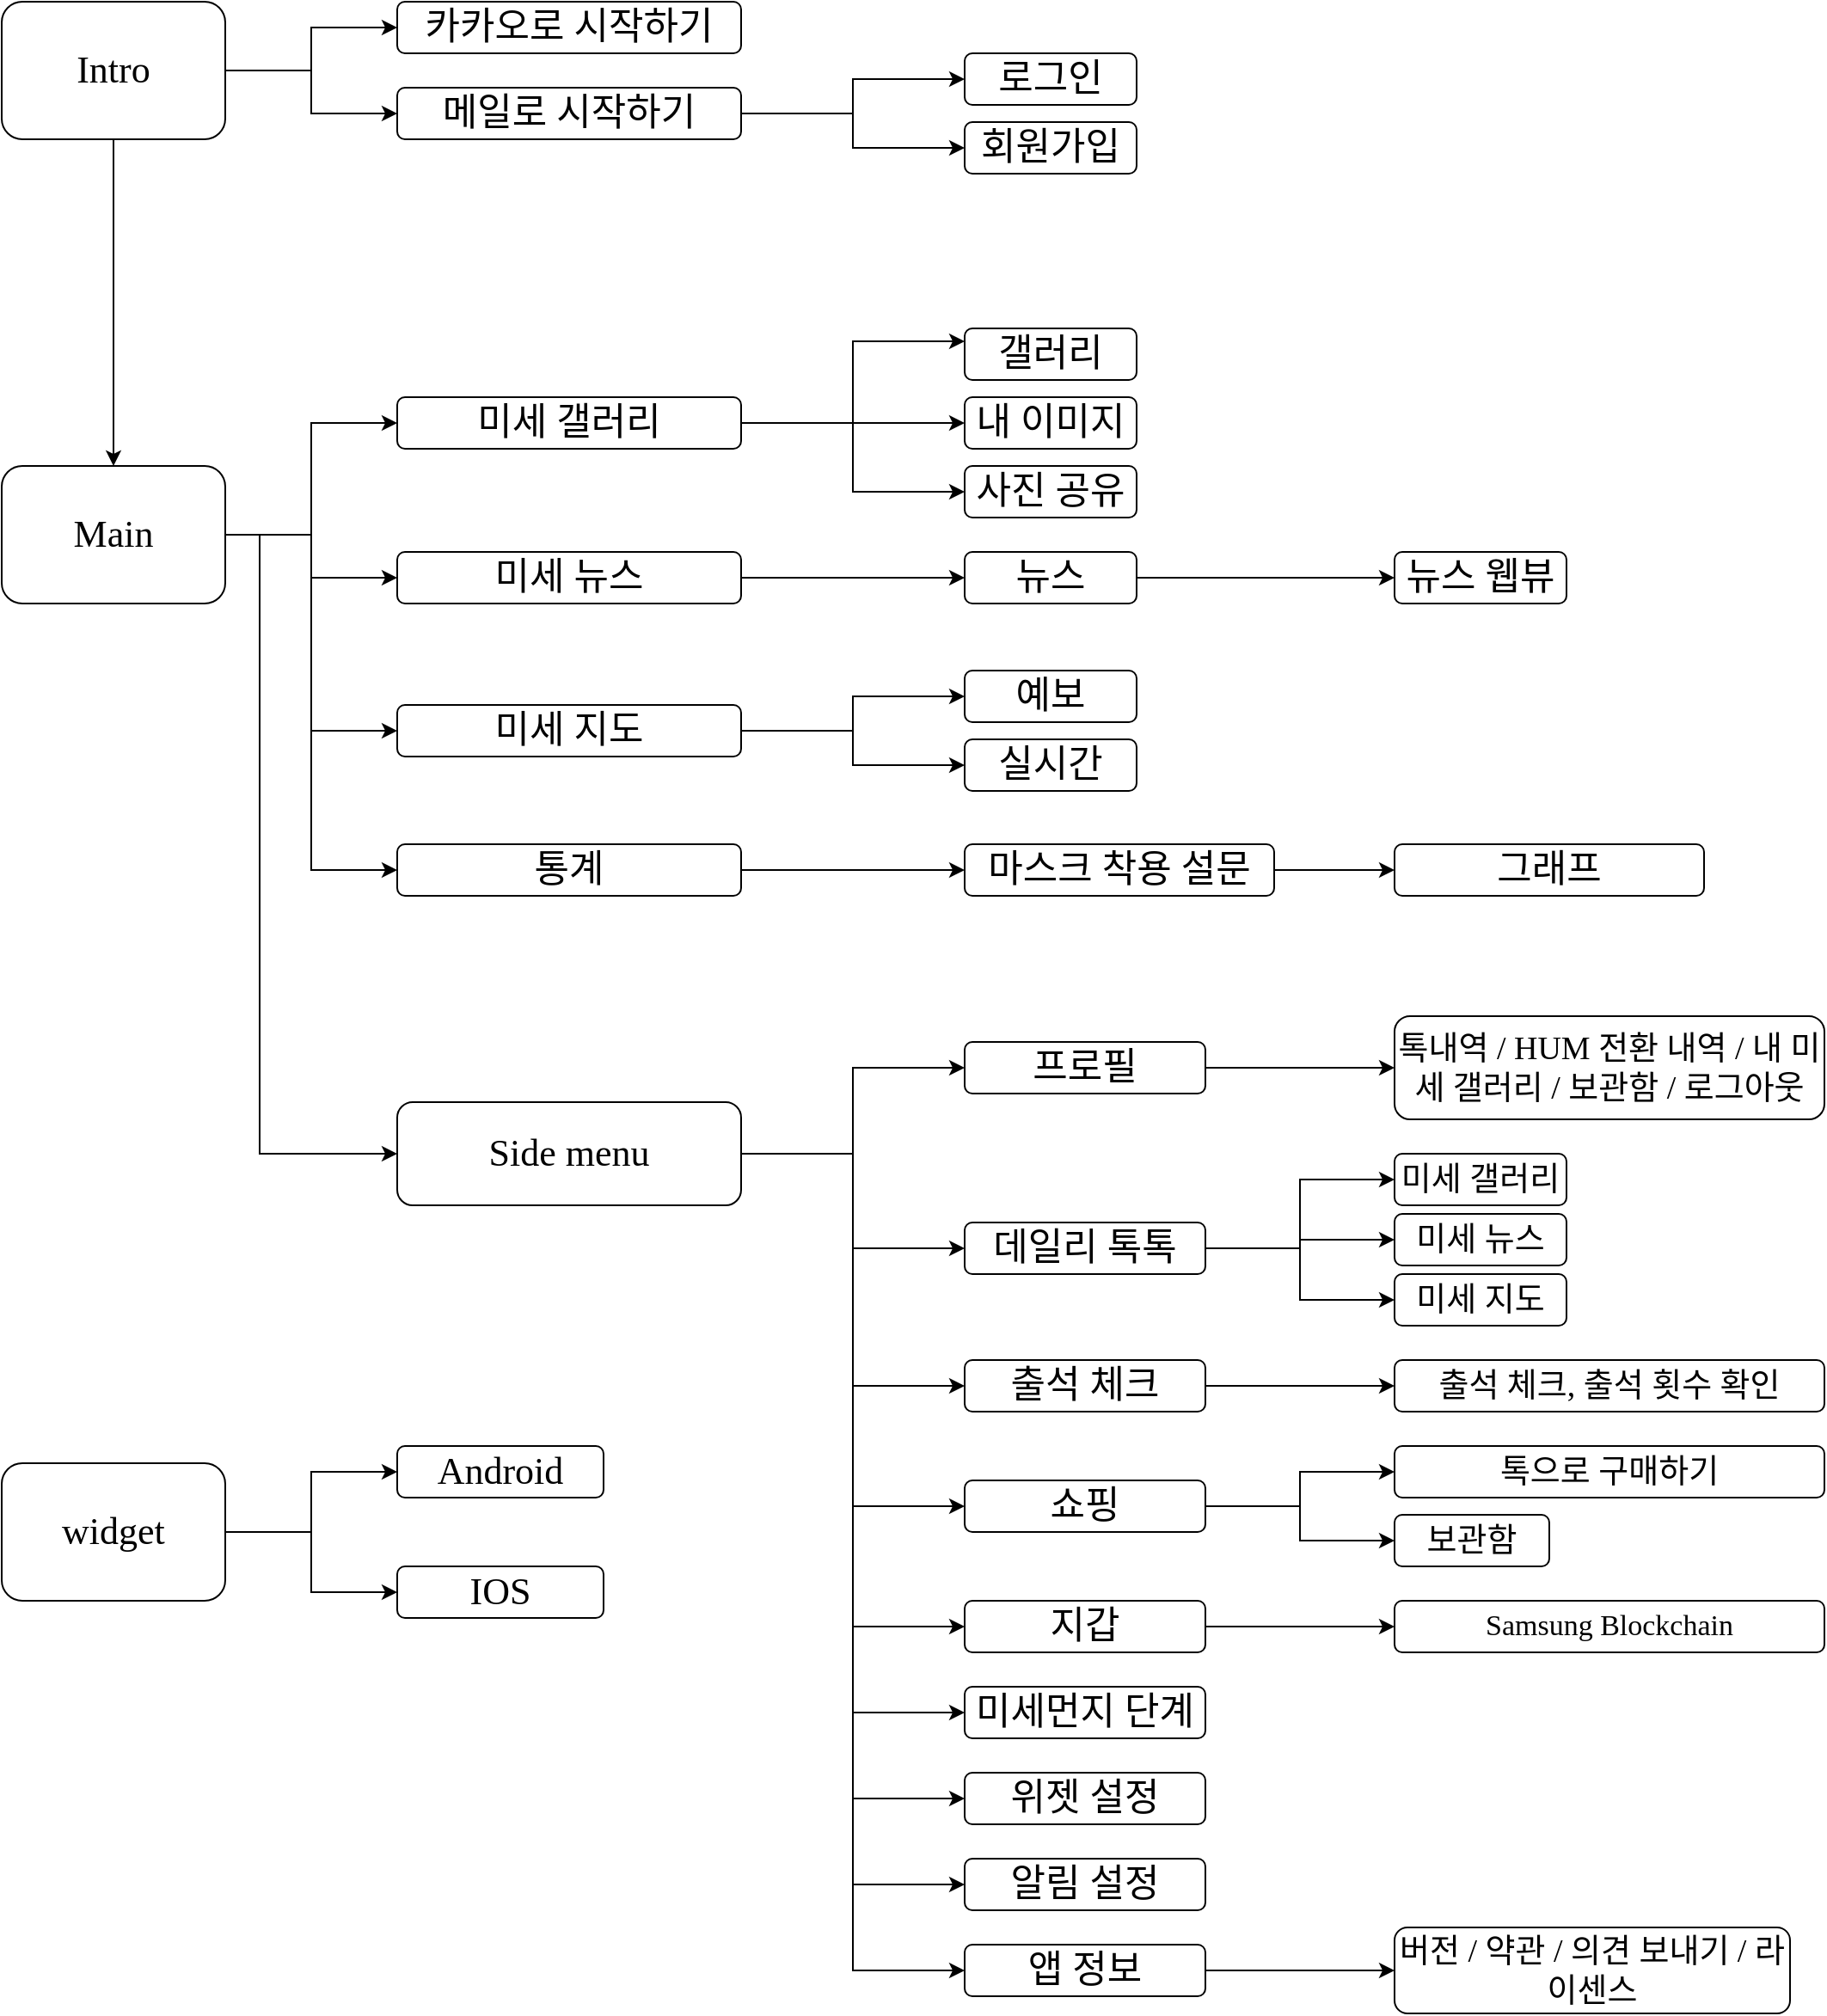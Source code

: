 <mxfile version="13.6.0" type="github">
  <diagram id="6a731a19-8d31-9384-78a2-239565b7b9f0" name="Page-1">
    <mxGraphModel dx="2754" dy="2020" grid="1" gridSize="10" guides="1" tooltips="1" connect="1" arrows="1" fold="1" page="1" pageScale="1" pageWidth="1169" pageHeight="827" background="#ffffff" math="0" shadow="0">
      <root>
        <mxCell id="0" />
        <mxCell id="1" parent="0" />
        <mxCell id="qgP3G6Yp0AdrARfNXi05-150" style="edgeStyle=orthogonalEdgeStyle;rounded=0;orthogonalLoop=1;jettySize=auto;html=1;exitX=1;exitY=0.5;exitDx=0;exitDy=0;fontFamily=Verdana;fontSize=22;" edge="1" parent="1" source="qgP3G6Yp0AdrARfNXi05-143" target="qgP3G6Yp0AdrARfNXi05-146">
          <mxGeometry relative="1" as="geometry" />
        </mxCell>
        <mxCell id="qgP3G6Yp0AdrARfNXi05-151" style="edgeStyle=orthogonalEdgeStyle;rounded=0;orthogonalLoop=1;jettySize=auto;html=1;entryX=0;entryY=0.5;entryDx=0;entryDy=0;fontFamily=Verdana;fontSize=22;" edge="1" parent="1" source="qgP3G6Yp0AdrARfNXi05-143" target="qgP3G6Yp0AdrARfNXi05-147">
          <mxGeometry relative="1" as="geometry" />
        </mxCell>
        <mxCell id="qgP3G6Yp0AdrARfNXi05-156" style="edgeStyle=orthogonalEdgeStyle;rounded=0;orthogonalLoop=1;jettySize=auto;html=1;entryX=0.5;entryY=0;entryDx=0;entryDy=0;fontFamily=Verdana;fontSize=22;" edge="1" parent="1" source="qgP3G6Yp0AdrARfNXi05-143" target="qgP3G6Yp0AdrARfNXi05-155">
          <mxGeometry relative="1" as="geometry" />
        </mxCell>
        <mxCell id="qgP3G6Yp0AdrARfNXi05-143" value="Intro" style="rounded=1;whiteSpace=wrap;html=1;fontFamily=Verdana;fontSize=22;" vertex="1" parent="1">
          <mxGeometry x="70" y="40" width="130" height="80" as="geometry" />
        </mxCell>
        <mxCell id="qgP3G6Yp0AdrARfNXi05-146" value="카카오로 시작하기" style="rounded=1;whiteSpace=wrap;html=1;fontFamily=Verdana;fontSize=22;" vertex="1" parent="1">
          <mxGeometry x="300" y="40" width="200" height="30" as="geometry" />
        </mxCell>
        <mxCell id="qgP3G6Yp0AdrARfNXi05-152" style="edgeStyle=orthogonalEdgeStyle;rounded=0;orthogonalLoop=1;jettySize=auto;html=1;fontFamily=Verdana;fontSize=22;" edge="1" parent="1" source="qgP3G6Yp0AdrARfNXi05-147" target="qgP3G6Yp0AdrARfNXi05-148">
          <mxGeometry relative="1" as="geometry" />
        </mxCell>
        <mxCell id="qgP3G6Yp0AdrARfNXi05-153" style="edgeStyle=orthogonalEdgeStyle;rounded=0;orthogonalLoop=1;jettySize=auto;html=1;entryX=0;entryY=0.5;entryDx=0;entryDy=0;fontFamily=Verdana;fontSize=22;" edge="1" parent="1" source="qgP3G6Yp0AdrARfNXi05-147" target="qgP3G6Yp0AdrARfNXi05-149">
          <mxGeometry relative="1" as="geometry" />
        </mxCell>
        <mxCell id="qgP3G6Yp0AdrARfNXi05-147" value="메일로 시작하기" style="rounded=1;whiteSpace=wrap;html=1;fontFamily=Verdana;fontSize=22;" vertex="1" parent="1">
          <mxGeometry x="300" y="90" width="200" height="30" as="geometry" />
        </mxCell>
        <mxCell id="qgP3G6Yp0AdrARfNXi05-148" value="로그인" style="rounded=1;whiteSpace=wrap;html=1;fontFamily=Verdana;fontSize=22;" vertex="1" parent="1">
          <mxGeometry x="630" y="70" width="100" height="30" as="geometry" />
        </mxCell>
        <mxCell id="qgP3G6Yp0AdrARfNXi05-149" value="회원가입" style="rounded=1;whiteSpace=wrap;html=1;fontFamily=Verdana;fontSize=22;" vertex="1" parent="1">
          <mxGeometry x="630" y="110" width="100" height="30" as="geometry" />
        </mxCell>
        <mxCell id="qgP3G6Yp0AdrARfNXi05-161" style="edgeStyle=orthogonalEdgeStyle;rounded=0;orthogonalLoop=1;jettySize=auto;html=1;entryX=0;entryY=0.5;entryDx=0;entryDy=0;fontFamily=Verdana;fontSize=22;" edge="1" parent="1" source="qgP3G6Yp0AdrARfNXi05-155" target="qgP3G6Yp0AdrARfNXi05-157">
          <mxGeometry relative="1" as="geometry" />
        </mxCell>
        <mxCell id="qgP3G6Yp0AdrARfNXi05-162" style="edgeStyle=orthogonalEdgeStyle;rounded=0;orthogonalLoop=1;jettySize=auto;html=1;fontFamily=Verdana;fontSize=22;" edge="1" parent="1" source="qgP3G6Yp0AdrARfNXi05-155" target="qgP3G6Yp0AdrARfNXi05-158">
          <mxGeometry relative="1" as="geometry" />
        </mxCell>
        <mxCell id="qgP3G6Yp0AdrARfNXi05-166" style="edgeStyle=orthogonalEdgeStyle;rounded=0;orthogonalLoop=1;jettySize=auto;html=1;entryX=0;entryY=0.5;entryDx=0;entryDy=0;fontFamily=Verdana;fontSize=22;" edge="1" parent="1" source="qgP3G6Yp0AdrARfNXi05-155" target="qgP3G6Yp0AdrARfNXi05-165">
          <mxGeometry relative="1" as="geometry">
            <Array as="points">
              <mxPoint x="220" y="350" />
              <mxPoint x="220" y="710" />
            </Array>
          </mxGeometry>
        </mxCell>
        <mxCell id="qgP3G6Yp0AdrARfNXi05-186" style="edgeStyle=orthogonalEdgeStyle;rounded=0;orthogonalLoop=1;jettySize=auto;html=1;entryX=0;entryY=0.5;entryDx=0;entryDy=0;fontFamily=Verdana;fontSize=22;" edge="1" parent="1" source="qgP3G6Yp0AdrARfNXi05-155" target="qgP3G6Yp0AdrARfNXi05-159">
          <mxGeometry relative="1" as="geometry" />
        </mxCell>
        <mxCell id="qgP3G6Yp0AdrARfNXi05-187" style="edgeStyle=orthogonalEdgeStyle;rounded=0;orthogonalLoop=1;jettySize=auto;html=1;entryX=0;entryY=0.5;entryDx=0;entryDy=0;fontFamily=Verdana;fontSize=22;" edge="1" parent="1" source="qgP3G6Yp0AdrARfNXi05-155" target="qgP3G6Yp0AdrARfNXi05-160">
          <mxGeometry relative="1" as="geometry" />
        </mxCell>
        <mxCell id="qgP3G6Yp0AdrARfNXi05-155" value="Main" style="rounded=1;whiteSpace=wrap;html=1;fontFamily=Verdana;fontSize=22;" vertex="1" parent="1">
          <mxGeometry x="70" y="310" width="130" height="80" as="geometry" />
        </mxCell>
        <mxCell id="qgP3G6Yp0AdrARfNXi05-171" style="edgeStyle=orthogonalEdgeStyle;rounded=0;orthogonalLoop=1;jettySize=auto;html=1;entryX=0;entryY=0.25;entryDx=0;entryDy=0;fontFamily=Verdana;fontSize=22;" edge="1" parent="1" source="qgP3G6Yp0AdrARfNXi05-157" target="qgP3G6Yp0AdrARfNXi05-167">
          <mxGeometry relative="1" as="geometry" />
        </mxCell>
        <mxCell id="qgP3G6Yp0AdrARfNXi05-172" style="edgeStyle=orthogonalEdgeStyle;rounded=0;orthogonalLoop=1;jettySize=auto;html=1;fontFamily=Verdana;fontSize=22;" edge="1" parent="1" source="qgP3G6Yp0AdrARfNXi05-157" target="qgP3G6Yp0AdrARfNXi05-169">
          <mxGeometry relative="1" as="geometry" />
        </mxCell>
        <mxCell id="qgP3G6Yp0AdrARfNXi05-173" style="edgeStyle=orthogonalEdgeStyle;rounded=0;orthogonalLoop=1;jettySize=auto;html=1;entryX=0;entryY=0.5;entryDx=0;entryDy=0;fontFamily=Verdana;fontSize=22;" edge="1" parent="1" source="qgP3G6Yp0AdrARfNXi05-157" target="qgP3G6Yp0AdrARfNXi05-170">
          <mxGeometry relative="1" as="geometry" />
        </mxCell>
        <mxCell id="qgP3G6Yp0AdrARfNXi05-157" value="미세 갤러리" style="rounded=1;whiteSpace=wrap;html=1;fontFamily=Verdana;fontSize=22;" vertex="1" parent="1">
          <mxGeometry x="300" y="270" width="200" height="30" as="geometry" />
        </mxCell>
        <mxCell id="qgP3G6Yp0AdrARfNXi05-176" style="edgeStyle=orthogonalEdgeStyle;rounded=0;orthogonalLoop=1;jettySize=auto;html=1;fontFamily=Verdana;fontSize=22;" edge="1" parent="1" source="qgP3G6Yp0AdrARfNXi05-158" target="qgP3G6Yp0AdrARfNXi05-174">
          <mxGeometry relative="1" as="geometry" />
        </mxCell>
        <mxCell id="qgP3G6Yp0AdrARfNXi05-158" value="미세 뉴스" style="rounded=1;whiteSpace=wrap;html=1;fontFamily=Verdana;fontSize=22;" vertex="1" parent="1">
          <mxGeometry x="300" y="360" width="200" height="30" as="geometry" />
        </mxCell>
        <mxCell id="qgP3G6Yp0AdrARfNXi05-180" style="edgeStyle=orthogonalEdgeStyle;rounded=0;orthogonalLoop=1;jettySize=auto;html=1;fontFamily=Verdana;fontSize=22;" edge="1" parent="1" source="qgP3G6Yp0AdrARfNXi05-159" target="qgP3G6Yp0AdrARfNXi05-178">
          <mxGeometry relative="1" as="geometry" />
        </mxCell>
        <mxCell id="qgP3G6Yp0AdrARfNXi05-181" style="edgeStyle=orthogonalEdgeStyle;rounded=0;orthogonalLoop=1;jettySize=auto;html=1;entryX=0;entryY=0.5;entryDx=0;entryDy=0;fontFamily=Verdana;fontSize=22;" edge="1" parent="1" source="qgP3G6Yp0AdrARfNXi05-159" target="qgP3G6Yp0AdrARfNXi05-179">
          <mxGeometry relative="1" as="geometry" />
        </mxCell>
        <mxCell id="qgP3G6Yp0AdrARfNXi05-159" value="미세 지도" style="rounded=1;whiteSpace=wrap;html=1;fontFamily=Verdana;fontSize=22;" vertex="1" parent="1">
          <mxGeometry x="300" y="449" width="200" height="30" as="geometry" />
        </mxCell>
        <mxCell id="qgP3G6Yp0AdrARfNXi05-184" style="edgeStyle=orthogonalEdgeStyle;rounded=0;orthogonalLoop=1;jettySize=auto;html=1;fontFamily=Verdana;fontSize=22;" edge="1" parent="1" source="qgP3G6Yp0AdrARfNXi05-160" target="qgP3G6Yp0AdrARfNXi05-182">
          <mxGeometry relative="1" as="geometry" />
        </mxCell>
        <mxCell id="qgP3G6Yp0AdrARfNXi05-160" value="통계" style="rounded=1;whiteSpace=wrap;html=1;fontFamily=Verdana;fontSize=22;" vertex="1" parent="1">
          <mxGeometry x="300" y="530" width="200" height="30" as="geometry" />
        </mxCell>
        <mxCell id="qgP3G6Yp0AdrARfNXi05-204" style="edgeStyle=orthogonalEdgeStyle;rounded=0;orthogonalLoop=1;jettySize=auto;html=1;entryX=0;entryY=0.5;entryDx=0;entryDy=0;fontFamily=Verdana;fontSize=19;" edge="1" parent="1" source="qgP3G6Yp0AdrARfNXi05-165" target="qgP3G6Yp0AdrARfNXi05-188">
          <mxGeometry relative="1" as="geometry" />
        </mxCell>
        <mxCell id="qgP3G6Yp0AdrARfNXi05-205" style="edgeStyle=orthogonalEdgeStyle;rounded=0;orthogonalLoop=1;jettySize=auto;html=1;entryX=0;entryY=0.5;entryDx=0;entryDy=0;fontFamily=Verdana;fontSize=19;" edge="1" parent="1" source="qgP3G6Yp0AdrARfNXi05-165" target="qgP3G6Yp0AdrARfNXi05-189">
          <mxGeometry relative="1" as="geometry" />
        </mxCell>
        <mxCell id="qgP3G6Yp0AdrARfNXi05-206" style="edgeStyle=orthogonalEdgeStyle;rounded=0;orthogonalLoop=1;jettySize=auto;html=1;entryX=0;entryY=0.5;entryDx=0;entryDy=0;fontFamily=Verdana;fontSize=19;" edge="1" parent="1" source="qgP3G6Yp0AdrARfNXi05-165" target="qgP3G6Yp0AdrARfNXi05-190">
          <mxGeometry relative="1" as="geometry" />
        </mxCell>
        <mxCell id="qgP3G6Yp0AdrARfNXi05-207" style="edgeStyle=orthogonalEdgeStyle;rounded=0;orthogonalLoop=1;jettySize=auto;html=1;entryX=0;entryY=0.5;entryDx=0;entryDy=0;fontFamily=Verdana;fontSize=19;" edge="1" parent="1" source="qgP3G6Yp0AdrARfNXi05-165" target="qgP3G6Yp0AdrARfNXi05-191">
          <mxGeometry relative="1" as="geometry" />
        </mxCell>
        <mxCell id="qgP3G6Yp0AdrARfNXi05-208" style="edgeStyle=orthogonalEdgeStyle;rounded=0;orthogonalLoop=1;jettySize=auto;html=1;entryX=0;entryY=0.5;entryDx=0;entryDy=0;fontFamily=Verdana;fontSize=19;" edge="1" parent="1" source="qgP3G6Yp0AdrARfNXi05-165" target="qgP3G6Yp0AdrARfNXi05-192">
          <mxGeometry relative="1" as="geometry" />
        </mxCell>
        <mxCell id="qgP3G6Yp0AdrARfNXi05-209" style="edgeStyle=orthogonalEdgeStyle;rounded=0;orthogonalLoop=1;jettySize=auto;html=1;entryX=0;entryY=0.5;entryDx=0;entryDy=0;fontFamily=Verdana;fontSize=19;" edge="1" parent="1" source="qgP3G6Yp0AdrARfNXi05-165" target="qgP3G6Yp0AdrARfNXi05-193">
          <mxGeometry relative="1" as="geometry" />
        </mxCell>
        <mxCell id="qgP3G6Yp0AdrARfNXi05-210" style="edgeStyle=orthogonalEdgeStyle;rounded=0;orthogonalLoop=1;jettySize=auto;html=1;entryX=0;entryY=0.5;entryDx=0;entryDy=0;fontFamily=Verdana;fontSize=19;" edge="1" parent="1" source="qgP3G6Yp0AdrARfNXi05-165" target="qgP3G6Yp0AdrARfNXi05-194">
          <mxGeometry relative="1" as="geometry" />
        </mxCell>
        <mxCell id="qgP3G6Yp0AdrARfNXi05-211" style="edgeStyle=orthogonalEdgeStyle;rounded=0;orthogonalLoop=1;jettySize=auto;html=1;entryX=0;entryY=0.5;entryDx=0;entryDy=0;fontFamily=Verdana;fontSize=19;" edge="1" parent="1" source="qgP3G6Yp0AdrARfNXi05-165" target="qgP3G6Yp0AdrARfNXi05-195">
          <mxGeometry relative="1" as="geometry" />
        </mxCell>
        <mxCell id="qgP3G6Yp0AdrARfNXi05-223" style="edgeStyle=orthogonalEdgeStyle;rounded=0;orthogonalLoop=1;jettySize=auto;html=1;entryX=0;entryY=0.5;entryDx=0;entryDy=0;fontFamily=Verdana;fontSize=19;" edge="1" parent="1" source="qgP3G6Yp0AdrARfNXi05-165" target="qgP3G6Yp0AdrARfNXi05-220">
          <mxGeometry relative="1" as="geometry" />
        </mxCell>
        <mxCell id="qgP3G6Yp0AdrARfNXi05-165" value="Side menu" style="rounded=1;whiteSpace=wrap;html=1;fontFamily=Verdana;fontSize=22;" vertex="1" parent="1">
          <mxGeometry x="300" y="680" width="200" height="60" as="geometry" />
        </mxCell>
        <mxCell id="qgP3G6Yp0AdrARfNXi05-167" value="갤러리" style="rounded=1;whiteSpace=wrap;html=1;fontFamily=Verdana;fontSize=22;" vertex="1" parent="1">
          <mxGeometry x="630" y="230" width="100" height="30" as="geometry" />
        </mxCell>
        <mxCell id="qgP3G6Yp0AdrARfNXi05-169" value="내 이미지" style="rounded=1;whiteSpace=wrap;html=1;fontFamily=Verdana;fontSize=22;" vertex="1" parent="1">
          <mxGeometry x="630" y="270" width="100" height="30" as="geometry" />
        </mxCell>
        <mxCell id="qgP3G6Yp0AdrARfNXi05-170" value="사진 공유" style="rounded=1;whiteSpace=wrap;html=1;fontFamily=Verdana;fontSize=22;" vertex="1" parent="1">
          <mxGeometry x="630" y="310" width="100" height="30" as="geometry" />
        </mxCell>
        <mxCell id="qgP3G6Yp0AdrARfNXi05-177" style="edgeStyle=orthogonalEdgeStyle;rounded=0;orthogonalLoop=1;jettySize=auto;html=1;entryX=0;entryY=0.5;entryDx=0;entryDy=0;fontFamily=Verdana;fontSize=22;" edge="1" parent="1" source="qgP3G6Yp0AdrARfNXi05-174" target="qgP3G6Yp0AdrARfNXi05-175">
          <mxGeometry relative="1" as="geometry" />
        </mxCell>
        <mxCell id="qgP3G6Yp0AdrARfNXi05-174" value="뉴스" style="rounded=1;whiteSpace=wrap;html=1;fontFamily=Verdana;fontSize=22;" vertex="1" parent="1">
          <mxGeometry x="630" y="360" width="100" height="30" as="geometry" />
        </mxCell>
        <mxCell id="qgP3G6Yp0AdrARfNXi05-175" value="뉴스 웹뷰" style="rounded=1;whiteSpace=wrap;html=1;fontFamily=Verdana;fontSize=22;" vertex="1" parent="1">
          <mxGeometry x="880" y="360" width="100" height="30" as="geometry" />
        </mxCell>
        <mxCell id="qgP3G6Yp0AdrARfNXi05-178" value="예보" style="rounded=1;whiteSpace=wrap;html=1;fontFamily=Verdana;fontSize=22;" vertex="1" parent="1">
          <mxGeometry x="630" y="429" width="100" height="30" as="geometry" />
        </mxCell>
        <mxCell id="qgP3G6Yp0AdrARfNXi05-179" value="실시간" style="rounded=1;whiteSpace=wrap;html=1;fontFamily=Verdana;fontSize=22;" vertex="1" parent="1">
          <mxGeometry x="630" y="469" width="100" height="30" as="geometry" />
        </mxCell>
        <mxCell id="qgP3G6Yp0AdrARfNXi05-185" style="edgeStyle=orthogonalEdgeStyle;rounded=0;orthogonalLoop=1;jettySize=auto;html=1;fontFamily=Verdana;fontSize=22;" edge="1" parent="1" source="qgP3G6Yp0AdrARfNXi05-182" target="qgP3G6Yp0AdrARfNXi05-183">
          <mxGeometry relative="1" as="geometry" />
        </mxCell>
        <mxCell id="qgP3G6Yp0AdrARfNXi05-182" value="마스크 착용 설문" style="rounded=1;whiteSpace=wrap;html=1;fontFamily=Verdana;fontSize=22;" vertex="1" parent="1">
          <mxGeometry x="630" y="530" width="180" height="30" as="geometry" />
        </mxCell>
        <mxCell id="qgP3G6Yp0AdrARfNXi05-183" value="그래프" style="rounded=1;whiteSpace=wrap;html=1;fontFamily=Verdana;fontSize=22;" vertex="1" parent="1">
          <mxGeometry x="880" y="530" width="180" height="30" as="geometry" />
        </mxCell>
        <mxCell id="qgP3G6Yp0AdrARfNXi05-212" style="edgeStyle=orthogonalEdgeStyle;rounded=0;orthogonalLoop=1;jettySize=auto;html=1;entryX=0;entryY=0.5;entryDx=0;entryDy=0;fontFamily=Verdana;fontSize=19;" edge="1" parent="1" source="qgP3G6Yp0AdrARfNXi05-188" target="qgP3G6Yp0AdrARfNXi05-196">
          <mxGeometry relative="1" as="geometry" />
        </mxCell>
        <mxCell id="qgP3G6Yp0AdrARfNXi05-188" value="프로필" style="rounded=1;whiteSpace=wrap;html=1;fontFamily=Verdana;fontSize=22;" vertex="1" parent="1">
          <mxGeometry x="630" y="645" width="140" height="30" as="geometry" />
        </mxCell>
        <mxCell id="qgP3G6Yp0AdrARfNXi05-213" style="edgeStyle=orthogonalEdgeStyle;rounded=0;orthogonalLoop=1;jettySize=auto;html=1;entryX=0;entryY=0.5;entryDx=0;entryDy=0;fontFamily=Verdana;fontSize=19;" edge="1" parent="1" source="qgP3G6Yp0AdrARfNXi05-189" target="qgP3G6Yp0AdrARfNXi05-197">
          <mxGeometry relative="1" as="geometry" />
        </mxCell>
        <mxCell id="qgP3G6Yp0AdrARfNXi05-214" style="edgeStyle=orthogonalEdgeStyle;rounded=0;orthogonalLoop=1;jettySize=auto;html=1;entryX=0;entryY=0.5;entryDx=0;entryDy=0;fontFamily=Verdana;fontSize=19;" edge="1" parent="1" source="qgP3G6Yp0AdrARfNXi05-189" target="qgP3G6Yp0AdrARfNXi05-198">
          <mxGeometry relative="1" as="geometry" />
        </mxCell>
        <mxCell id="qgP3G6Yp0AdrARfNXi05-215" style="edgeStyle=orthogonalEdgeStyle;rounded=0;orthogonalLoop=1;jettySize=auto;html=1;fontFamily=Verdana;fontSize=19;" edge="1" parent="1" source="qgP3G6Yp0AdrARfNXi05-189" target="qgP3G6Yp0AdrARfNXi05-199">
          <mxGeometry relative="1" as="geometry" />
        </mxCell>
        <mxCell id="qgP3G6Yp0AdrARfNXi05-189" value="데일리 톡톡" style="rounded=1;whiteSpace=wrap;html=1;fontFamily=Verdana;fontSize=22;" vertex="1" parent="1">
          <mxGeometry x="630" y="750" width="140" height="30" as="geometry" />
        </mxCell>
        <mxCell id="qgP3G6Yp0AdrARfNXi05-216" style="edgeStyle=orthogonalEdgeStyle;rounded=0;orthogonalLoop=1;jettySize=auto;html=1;fontFamily=Verdana;fontSize=19;" edge="1" parent="1" source="qgP3G6Yp0AdrARfNXi05-190" target="qgP3G6Yp0AdrARfNXi05-200">
          <mxGeometry relative="1" as="geometry" />
        </mxCell>
        <mxCell id="qgP3G6Yp0AdrARfNXi05-190" value="출석 체크" style="rounded=1;whiteSpace=wrap;html=1;fontFamily=Verdana;fontSize=22;" vertex="1" parent="1">
          <mxGeometry x="630" y="830" width="140" height="30" as="geometry" />
        </mxCell>
        <mxCell id="qgP3G6Yp0AdrARfNXi05-217" style="edgeStyle=orthogonalEdgeStyle;rounded=0;orthogonalLoop=1;jettySize=auto;html=1;entryX=0;entryY=0.5;entryDx=0;entryDy=0;fontFamily=Verdana;fontSize=19;" edge="1" parent="1" source="qgP3G6Yp0AdrARfNXi05-191" target="qgP3G6Yp0AdrARfNXi05-201">
          <mxGeometry relative="1" as="geometry" />
        </mxCell>
        <mxCell id="qgP3G6Yp0AdrARfNXi05-218" style="edgeStyle=orthogonalEdgeStyle;rounded=0;orthogonalLoop=1;jettySize=auto;html=1;entryX=0;entryY=0.5;entryDx=0;entryDy=0;fontFamily=Verdana;fontSize=19;" edge="1" parent="1" source="qgP3G6Yp0AdrARfNXi05-191" target="qgP3G6Yp0AdrARfNXi05-202">
          <mxGeometry relative="1" as="geometry" />
        </mxCell>
        <mxCell id="qgP3G6Yp0AdrARfNXi05-191" value="쇼핑" style="rounded=1;whiteSpace=wrap;html=1;fontFamily=Verdana;fontSize=22;" vertex="1" parent="1">
          <mxGeometry x="630" y="900" width="140" height="30" as="geometry" />
        </mxCell>
        <mxCell id="qgP3G6Yp0AdrARfNXi05-192" value="미세먼지 단계" style="rounded=1;whiteSpace=wrap;html=1;fontFamily=Verdana;fontSize=22;" vertex="1" parent="1">
          <mxGeometry x="630" y="1020" width="140" height="30" as="geometry" />
        </mxCell>
        <mxCell id="qgP3G6Yp0AdrARfNXi05-193" value="위젯 설정" style="rounded=1;whiteSpace=wrap;html=1;fontFamily=Verdana;fontSize=22;" vertex="1" parent="1">
          <mxGeometry x="630" y="1070" width="140" height="30" as="geometry" />
        </mxCell>
        <mxCell id="qgP3G6Yp0AdrARfNXi05-194" value="알림 설정" style="rounded=1;whiteSpace=wrap;html=1;fontFamily=Verdana;fontSize=22;" vertex="1" parent="1">
          <mxGeometry x="630" y="1120" width="140" height="30" as="geometry" />
        </mxCell>
        <mxCell id="qgP3G6Yp0AdrARfNXi05-219" style="edgeStyle=orthogonalEdgeStyle;rounded=0;orthogonalLoop=1;jettySize=auto;html=1;entryX=0;entryY=0.5;entryDx=0;entryDy=0;fontFamily=Verdana;fontSize=19;" edge="1" parent="1" source="qgP3G6Yp0AdrARfNXi05-195" target="qgP3G6Yp0AdrARfNXi05-203">
          <mxGeometry relative="1" as="geometry" />
        </mxCell>
        <mxCell id="qgP3G6Yp0AdrARfNXi05-195" value="앱 정보" style="rounded=1;whiteSpace=wrap;html=1;fontFamily=Verdana;fontSize=22;" vertex="1" parent="1">
          <mxGeometry x="630" y="1170" width="140" height="30" as="geometry" />
        </mxCell>
        <mxCell id="qgP3G6Yp0AdrARfNXi05-196" value="톡내역 / HUM 전환 내역 / 내 미세 갤러리 / 보관함 / 로그아웃" style="rounded=1;whiteSpace=wrap;html=1;fontFamily=Verdana;fontSize=19;" vertex="1" parent="1">
          <mxGeometry x="880" y="630" width="250" height="60" as="geometry" />
        </mxCell>
        <mxCell id="qgP3G6Yp0AdrARfNXi05-197" value="미세 갤러리" style="rounded=1;whiteSpace=wrap;html=1;fontFamily=Verdana;fontSize=19;" vertex="1" parent="1">
          <mxGeometry x="880" y="710" width="100" height="30" as="geometry" />
        </mxCell>
        <mxCell id="qgP3G6Yp0AdrARfNXi05-198" value="미세 뉴스" style="rounded=1;whiteSpace=wrap;html=1;fontFamily=Verdana;fontSize=19;" vertex="1" parent="1">
          <mxGeometry x="880" y="745" width="100" height="30" as="geometry" />
        </mxCell>
        <mxCell id="qgP3G6Yp0AdrARfNXi05-199" value="미세 지도" style="rounded=1;whiteSpace=wrap;html=1;fontFamily=Verdana;fontSize=19;" vertex="1" parent="1">
          <mxGeometry x="880" y="780" width="100" height="30" as="geometry" />
        </mxCell>
        <mxCell id="qgP3G6Yp0AdrARfNXi05-200" value="출석 체크, 출석 횟수 확인" style="rounded=1;whiteSpace=wrap;html=1;fontFamily=Verdana;fontSize=19;" vertex="1" parent="1">
          <mxGeometry x="880" y="830" width="250" height="30" as="geometry" />
        </mxCell>
        <mxCell id="qgP3G6Yp0AdrARfNXi05-201" value="톡으로 구매하기" style="rounded=1;whiteSpace=wrap;html=1;fontFamily=Verdana;fontSize=19;" vertex="1" parent="1">
          <mxGeometry x="880" y="880" width="250" height="30" as="geometry" />
        </mxCell>
        <mxCell id="qgP3G6Yp0AdrARfNXi05-202" value="보관함" style="rounded=1;whiteSpace=wrap;html=1;fontFamily=Verdana;fontSize=19;" vertex="1" parent="1">
          <mxGeometry x="880" y="920" width="90" height="30" as="geometry" />
        </mxCell>
        <mxCell id="qgP3G6Yp0AdrARfNXi05-203" value="버전 / 약관 / 의견 보내기 / 라이센스" style="rounded=1;whiteSpace=wrap;html=1;fontFamily=Verdana;fontSize=19;" vertex="1" parent="1">
          <mxGeometry x="880" y="1160" width="230" height="50" as="geometry" />
        </mxCell>
        <mxCell id="qgP3G6Yp0AdrARfNXi05-222" style="edgeStyle=orthogonalEdgeStyle;rounded=0;orthogonalLoop=1;jettySize=auto;html=1;entryX=0;entryY=0.5;entryDx=0;entryDy=0;fontFamily=Verdana;fontSize=19;" edge="1" parent="1" source="qgP3G6Yp0AdrARfNXi05-220">
          <mxGeometry relative="1" as="geometry">
            <mxPoint x="880" y="985" as="targetPoint" />
          </mxGeometry>
        </mxCell>
        <mxCell id="qgP3G6Yp0AdrARfNXi05-220" value="지갑" style="rounded=1;whiteSpace=wrap;html=1;fontFamily=Verdana;fontSize=22;" vertex="1" parent="1">
          <mxGeometry x="630" y="970" width="140" height="30" as="geometry" />
        </mxCell>
        <mxCell id="qgP3G6Yp0AdrARfNXi05-224" value="Samsung Blockchain" style="rounded=1;whiteSpace=wrap;html=1;fontFamily=Verdana;fontSize=17;" vertex="1" parent="1">
          <mxGeometry x="880" y="970" width="250" height="30" as="geometry" />
        </mxCell>
        <mxCell id="qgP3G6Yp0AdrARfNXi05-231" style="edgeStyle=orthogonalEdgeStyle;rounded=0;orthogonalLoop=1;jettySize=auto;html=1;entryX=0;entryY=0.5;entryDx=0;entryDy=0;fontFamily=Verdana;fontSize=17;" edge="1" parent="1" source="qgP3G6Yp0AdrARfNXi05-227" target="qgP3G6Yp0AdrARfNXi05-229">
          <mxGeometry relative="1" as="geometry" />
        </mxCell>
        <mxCell id="qgP3G6Yp0AdrARfNXi05-232" style="edgeStyle=orthogonalEdgeStyle;rounded=0;orthogonalLoop=1;jettySize=auto;html=1;entryX=0;entryY=0.5;entryDx=0;entryDy=0;fontFamily=Verdana;fontSize=17;" edge="1" parent="1" source="qgP3G6Yp0AdrARfNXi05-227" target="qgP3G6Yp0AdrARfNXi05-228">
          <mxGeometry relative="1" as="geometry" />
        </mxCell>
        <mxCell id="qgP3G6Yp0AdrARfNXi05-227" value="widget" style="rounded=1;whiteSpace=wrap;html=1;fontFamily=Verdana;fontSize=22;" vertex="1" parent="1">
          <mxGeometry x="70" y="890" width="130" height="80" as="geometry" />
        </mxCell>
        <mxCell id="qgP3G6Yp0AdrARfNXi05-228" value="IOS" style="rounded=1;whiteSpace=wrap;html=1;fontFamily=Verdana;fontSize=22;" vertex="1" parent="1">
          <mxGeometry x="300" y="950" width="120" height="30" as="geometry" />
        </mxCell>
        <mxCell id="qgP3G6Yp0AdrARfNXi05-229" value="Android" style="rounded=1;whiteSpace=wrap;html=1;fontFamily=Verdana;fontSize=22;" vertex="1" parent="1">
          <mxGeometry x="300" y="880" width="120" height="30" as="geometry" />
        </mxCell>
      </root>
    </mxGraphModel>
  </diagram>
</mxfile>

